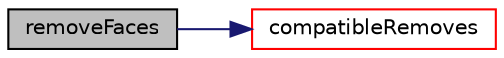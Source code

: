 digraph "removeFaces"
{
  bgcolor="transparent";
  edge [fontname="Helvetica",fontsize="10",labelfontname="Helvetica",labelfontsize="10"];
  node [fontname="Helvetica",fontsize="10",shape=record];
  rankdir="LR";
  Node1 [label="removeFaces",height=0.2,width=0.4,color="black", fillcolor="grey75", style="filled", fontcolor="black"];
  Node1 -> Node2 [color="midnightblue",fontsize="10",style="solid",fontname="Helvetica"];
  Node2 [label="compatibleRemoves",height=0.2,width=0.4,color="red",URL="$a02219.html#aac214519b851368745db188742f6aa62",tooltip="Find faces including those with cells which have the same mastercell. "];
}
